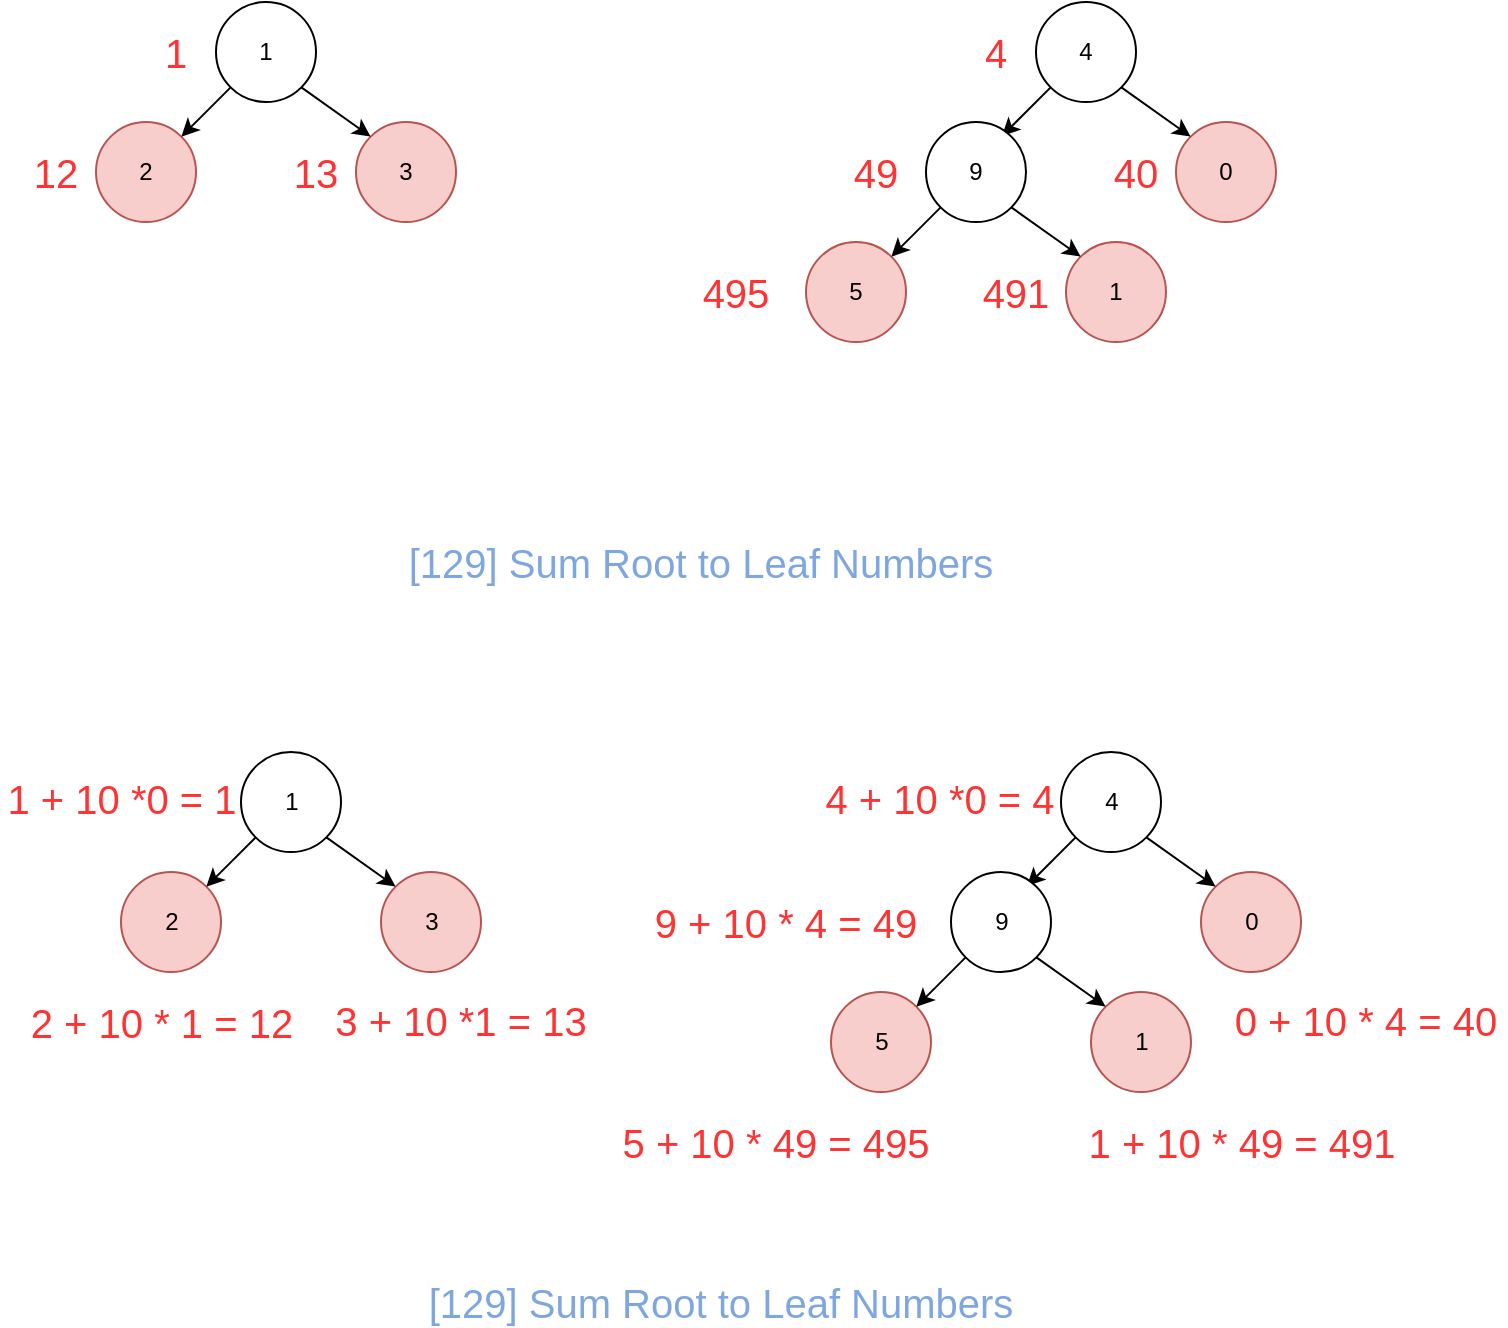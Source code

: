 <mxfile version="10.8.9" type="device"><diagram id="d_GzZniWwehPkstElGgf" name="第 1 页"><mxGraphModel dx="1398" dy="844" grid="1" gridSize="10" guides="1" tooltips="1" connect="1" arrows="1" fold="1" page="1" pageScale="1" pageWidth="827" pageHeight="1169" math="0" shadow="0"><root><mxCell id="0"/><mxCell id="1" parent="0"/><mxCell id="zgV8fV8Y9lJZvQAZbJ3W-2" value="1" style="ellipse;whiteSpace=wrap;html=1;aspect=fixed;" vertex="1" parent="1"><mxGeometry x="150" y="80" width="50" height="50" as="geometry"/></mxCell><mxCell id="zgV8fV8Y9lJZvQAZbJ3W-3" value="2" style="ellipse;whiteSpace=wrap;html=1;aspect=fixed;fillColor=#f8cecc;strokeColor=#b85450;" vertex="1" parent="1"><mxGeometry x="90" y="140" width="50" height="50" as="geometry"/></mxCell><mxCell id="zgV8fV8Y9lJZvQAZbJ3W-4" value="3" style="ellipse;whiteSpace=wrap;html=1;aspect=fixed;fillColor=#f8cecc;strokeColor=#b85450;" vertex="1" parent="1"><mxGeometry x="220" y="140" width="50" height="50" as="geometry"/></mxCell><mxCell id="zgV8fV8Y9lJZvQAZbJ3W-5" value="" style="endArrow=classic;html=1;exitX=0;exitY=1;exitDx=0;exitDy=0;entryX=1;entryY=0;entryDx=0;entryDy=0;" edge="1" parent="1" source="zgV8fV8Y9lJZvQAZbJ3W-2" target="zgV8fV8Y9lJZvQAZbJ3W-3"><mxGeometry width="50" height="50" relative="1" as="geometry"><mxPoint x="90" y="260" as="sourcePoint"/><mxPoint x="140" y="210" as="targetPoint"/></mxGeometry></mxCell><mxCell id="zgV8fV8Y9lJZvQAZbJ3W-7" value="" style="endArrow=classic;html=1;exitX=1;exitY=1;exitDx=0;exitDy=0;entryX=0;entryY=0;entryDx=0;entryDy=0;" edge="1" parent="1" source="zgV8fV8Y9lJZvQAZbJ3W-2" target="zgV8fV8Y9lJZvQAZbJ3W-4"><mxGeometry width="50" height="50" relative="1" as="geometry"><mxPoint x="167" y="133" as="sourcePoint"/><mxPoint x="143" y="157" as="targetPoint"/></mxGeometry></mxCell><mxCell id="zgV8fV8Y9lJZvQAZbJ3W-8" value="4" style="ellipse;whiteSpace=wrap;html=1;aspect=fixed;" vertex="1" parent="1"><mxGeometry x="560" y="80" width="50" height="50" as="geometry"/></mxCell><mxCell id="zgV8fV8Y9lJZvQAZbJ3W-10" value="0" style="ellipse;whiteSpace=wrap;html=1;aspect=fixed;fillColor=#f8cecc;strokeColor=#b85450;" vertex="1" parent="1"><mxGeometry x="630" y="140" width="50" height="50" as="geometry"/></mxCell><mxCell id="zgV8fV8Y9lJZvQAZbJ3W-11" value="" style="endArrow=classic;html=1;exitX=0;exitY=1;exitDx=0;exitDy=0;entryX=1;entryY=0;entryDx=0;entryDy=0;" edge="1" parent="1" source="zgV8fV8Y9lJZvQAZbJ3W-8"><mxGeometry width="50" height="50" relative="1" as="geometry"><mxPoint x="500" y="260" as="sourcePoint"/><mxPoint x="543" y="147" as="targetPoint"/></mxGeometry></mxCell><mxCell id="zgV8fV8Y9lJZvQAZbJ3W-12" value="" style="endArrow=classic;html=1;exitX=1;exitY=1;exitDx=0;exitDy=0;entryX=0;entryY=0;entryDx=0;entryDy=0;" edge="1" parent="1" source="zgV8fV8Y9lJZvQAZbJ3W-8" target="zgV8fV8Y9lJZvQAZbJ3W-10"><mxGeometry width="50" height="50" relative="1" as="geometry"><mxPoint x="577" y="133" as="sourcePoint"/><mxPoint x="553" y="157" as="targetPoint"/></mxGeometry></mxCell><mxCell id="zgV8fV8Y9lJZvQAZbJ3W-13" value="9" style="ellipse;whiteSpace=wrap;html=1;aspect=fixed;" vertex="1" parent="1"><mxGeometry x="505" y="140" width="50" height="50" as="geometry"/></mxCell><mxCell id="zgV8fV8Y9lJZvQAZbJ3W-14" value="5" style="ellipse;whiteSpace=wrap;html=1;aspect=fixed;fillColor=#f8cecc;strokeColor=#b85450;" vertex="1" parent="1"><mxGeometry x="445" y="200" width="50" height="50" as="geometry"/></mxCell><mxCell id="zgV8fV8Y9lJZvQAZbJ3W-15" value="1" style="ellipse;whiteSpace=wrap;html=1;aspect=fixed;fillColor=#f8cecc;strokeColor=#b85450;" vertex="1" parent="1"><mxGeometry x="575" y="200" width="50" height="50" as="geometry"/></mxCell><mxCell id="zgV8fV8Y9lJZvQAZbJ3W-16" value="" style="endArrow=classic;html=1;exitX=0;exitY=1;exitDx=0;exitDy=0;entryX=1;entryY=0;entryDx=0;entryDy=0;" edge="1" parent="1" source="zgV8fV8Y9lJZvQAZbJ3W-13" target="zgV8fV8Y9lJZvQAZbJ3W-14"><mxGeometry width="50" height="50" relative="1" as="geometry"><mxPoint x="445" y="320" as="sourcePoint"/><mxPoint x="495" y="270" as="targetPoint"/></mxGeometry></mxCell><mxCell id="zgV8fV8Y9lJZvQAZbJ3W-17" value="" style="endArrow=classic;html=1;exitX=1;exitY=1;exitDx=0;exitDy=0;entryX=0;entryY=0;entryDx=0;entryDy=0;" edge="1" parent="1" source="zgV8fV8Y9lJZvQAZbJ3W-13" target="zgV8fV8Y9lJZvQAZbJ3W-15"><mxGeometry width="50" height="50" relative="1" as="geometry"><mxPoint x="522" y="193" as="sourcePoint"/><mxPoint x="498" y="217" as="targetPoint"/></mxGeometry></mxCell><mxCell id="zgV8fV8Y9lJZvQAZbJ3W-18" value="1" style="text;html=1;strokeColor=none;fillColor=none;align=center;verticalAlign=middle;whiteSpace=wrap;rounded=0;fontColor=#FF3333;fontSize=20;" vertex="1" parent="1"><mxGeometry x="110" y="95" width="40" height="20" as="geometry"/></mxCell><mxCell id="zgV8fV8Y9lJZvQAZbJ3W-19" value="12" style="text;html=1;strokeColor=none;fillColor=none;align=center;verticalAlign=middle;whiteSpace=wrap;rounded=0;fontColor=#FF3333;fontSize=20;" vertex="1" parent="1"><mxGeometry x="50" y="155" width="40" height="20" as="geometry"/></mxCell><mxCell id="zgV8fV8Y9lJZvQAZbJ3W-20" value="13" style="text;html=1;strokeColor=none;fillColor=none;align=center;verticalAlign=middle;whiteSpace=wrap;rounded=0;fontColor=#FF3333;fontSize=20;" vertex="1" parent="1"><mxGeometry x="180" y="155" width="40" height="20" as="geometry"/></mxCell><mxCell id="zgV8fV8Y9lJZvQAZbJ3W-21" value="4" style="text;html=1;strokeColor=none;fillColor=none;align=center;verticalAlign=middle;whiteSpace=wrap;rounded=0;fontColor=#FF3333;fontSize=20;" vertex="1" parent="1"><mxGeometry x="520" y="95" width="40" height="20" as="geometry"/></mxCell><mxCell id="zgV8fV8Y9lJZvQAZbJ3W-22" value="49" style="text;html=1;strokeColor=none;fillColor=none;align=center;verticalAlign=middle;whiteSpace=wrap;rounded=0;fontColor=#FF3333;fontSize=20;" vertex="1" parent="1"><mxGeometry x="460" y="155" width="40" height="20" as="geometry"/></mxCell><mxCell id="zgV8fV8Y9lJZvQAZbJ3W-23" value="40" style="text;html=1;strokeColor=none;fillColor=none;align=center;verticalAlign=middle;whiteSpace=wrap;rounded=0;fontColor=#FF3333;fontSize=20;" vertex="1" parent="1"><mxGeometry x="590" y="155" width="40" height="20" as="geometry"/></mxCell><mxCell id="zgV8fV8Y9lJZvQAZbJ3W-24" value="495" style="text;html=1;strokeColor=none;fillColor=none;align=center;verticalAlign=middle;whiteSpace=wrap;rounded=0;fontColor=#FF3333;fontSize=20;" vertex="1" parent="1"><mxGeometry x="390" y="215" width="40" height="20" as="geometry"/></mxCell><mxCell id="zgV8fV8Y9lJZvQAZbJ3W-25" value="491" style="text;html=1;strokeColor=none;fillColor=none;align=center;verticalAlign=middle;whiteSpace=wrap;rounded=0;fontColor=#FF3333;fontSize=20;" vertex="1" parent="1"><mxGeometry x="530" y="215" width="40" height="20" as="geometry"/></mxCell><mxCell id="zgV8fV8Y9lJZvQAZbJ3W-26" value="1" style="ellipse;whiteSpace=wrap;html=1;aspect=fixed;" vertex="1" parent="1"><mxGeometry x="162.5" y="455" width="50" height="50" as="geometry"/></mxCell><mxCell id="zgV8fV8Y9lJZvQAZbJ3W-27" value="2" style="ellipse;whiteSpace=wrap;html=1;aspect=fixed;fillColor=#f8cecc;strokeColor=#b85450;" vertex="1" parent="1"><mxGeometry x="102.5" y="515" width="50" height="50" as="geometry"/></mxCell><mxCell id="zgV8fV8Y9lJZvQAZbJ3W-28" value="3" style="ellipse;whiteSpace=wrap;html=1;aspect=fixed;fillColor=#f8cecc;strokeColor=#b85450;" vertex="1" parent="1"><mxGeometry x="232.5" y="515" width="50" height="50" as="geometry"/></mxCell><mxCell id="zgV8fV8Y9lJZvQAZbJ3W-29" value="" style="endArrow=classic;html=1;exitX=0;exitY=1;exitDx=0;exitDy=0;entryX=1;entryY=0;entryDx=0;entryDy=0;" edge="1" parent="1" source="zgV8fV8Y9lJZvQAZbJ3W-26" target="zgV8fV8Y9lJZvQAZbJ3W-27"><mxGeometry width="50" height="50" relative="1" as="geometry"><mxPoint x="102.5" y="635" as="sourcePoint"/><mxPoint x="152.5" y="585" as="targetPoint"/></mxGeometry></mxCell><mxCell id="zgV8fV8Y9lJZvQAZbJ3W-30" value="" style="endArrow=classic;html=1;exitX=1;exitY=1;exitDx=0;exitDy=0;entryX=0;entryY=0;entryDx=0;entryDy=0;" edge="1" parent="1" source="zgV8fV8Y9lJZvQAZbJ3W-26" target="zgV8fV8Y9lJZvQAZbJ3W-28"><mxGeometry width="50" height="50" relative="1" as="geometry"><mxPoint x="179.5" y="508" as="sourcePoint"/><mxPoint x="155.5" y="532" as="targetPoint"/></mxGeometry></mxCell><mxCell id="zgV8fV8Y9lJZvQAZbJ3W-31" value="4" style="ellipse;whiteSpace=wrap;html=1;aspect=fixed;" vertex="1" parent="1"><mxGeometry x="572.5" y="455" width="50" height="50" as="geometry"/></mxCell><mxCell id="zgV8fV8Y9lJZvQAZbJ3W-32" value="0" style="ellipse;whiteSpace=wrap;html=1;aspect=fixed;fillColor=#f8cecc;strokeColor=#b85450;" vertex="1" parent="1"><mxGeometry x="642.5" y="515" width="50" height="50" as="geometry"/></mxCell><mxCell id="zgV8fV8Y9lJZvQAZbJ3W-33" value="" style="endArrow=classic;html=1;exitX=0;exitY=1;exitDx=0;exitDy=0;entryX=1;entryY=0;entryDx=0;entryDy=0;" edge="1" parent="1" source="zgV8fV8Y9lJZvQAZbJ3W-31"><mxGeometry width="50" height="50" relative="1" as="geometry"><mxPoint x="512.5" y="635" as="sourcePoint"/><mxPoint x="555.5" y="522" as="targetPoint"/></mxGeometry></mxCell><mxCell id="zgV8fV8Y9lJZvQAZbJ3W-34" value="" style="endArrow=classic;html=1;exitX=1;exitY=1;exitDx=0;exitDy=0;entryX=0;entryY=0;entryDx=0;entryDy=0;" edge="1" parent="1" source="zgV8fV8Y9lJZvQAZbJ3W-31" target="zgV8fV8Y9lJZvQAZbJ3W-32"><mxGeometry width="50" height="50" relative="1" as="geometry"><mxPoint x="589.5" y="508" as="sourcePoint"/><mxPoint x="565.5" y="532" as="targetPoint"/></mxGeometry></mxCell><mxCell id="zgV8fV8Y9lJZvQAZbJ3W-35" value="9" style="ellipse;whiteSpace=wrap;html=1;aspect=fixed;" vertex="1" parent="1"><mxGeometry x="517.5" y="515" width="50" height="50" as="geometry"/></mxCell><mxCell id="zgV8fV8Y9lJZvQAZbJ3W-36" value="5" style="ellipse;whiteSpace=wrap;html=1;aspect=fixed;fillColor=#f8cecc;strokeColor=#b85450;" vertex="1" parent="1"><mxGeometry x="457.5" y="575" width="50" height="50" as="geometry"/></mxCell><mxCell id="zgV8fV8Y9lJZvQAZbJ3W-37" value="1" style="ellipse;whiteSpace=wrap;html=1;aspect=fixed;fillColor=#f8cecc;strokeColor=#b85450;" vertex="1" parent="1"><mxGeometry x="587.5" y="575" width="50" height="50" as="geometry"/></mxCell><mxCell id="zgV8fV8Y9lJZvQAZbJ3W-38" value="" style="endArrow=classic;html=1;exitX=0;exitY=1;exitDx=0;exitDy=0;entryX=1;entryY=0;entryDx=0;entryDy=0;" edge="1" parent="1" source="zgV8fV8Y9lJZvQAZbJ3W-35" target="zgV8fV8Y9lJZvQAZbJ3W-36"><mxGeometry width="50" height="50" relative="1" as="geometry"><mxPoint x="457.5" y="695" as="sourcePoint"/><mxPoint x="507.5" y="645" as="targetPoint"/></mxGeometry></mxCell><mxCell id="zgV8fV8Y9lJZvQAZbJ3W-39" value="" style="endArrow=classic;html=1;exitX=1;exitY=1;exitDx=0;exitDy=0;entryX=0;entryY=0;entryDx=0;entryDy=0;" edge="1" parent="1" source="zgV8fV8Y9lJZvQAZbJ3W-35" target="zgV8fV8Y9lJZvQAZbJ3W-37"><mxGeometry width="50" height="50" relative="1" as="geometry"><mxPoint x="534.5" y="568" as="sourcePoint"/><mxPoint x="510.5" y="592" as="targetPoint"/></mxGeometry></mxCell><mxCell id="zgV8fV8Y9lJZvQAZbJ3W-41" value="2 + 10 * 1 = 12" style="text;html=1;strokeColor=none;fillColor=none;align=center;verticalAlign=middle;whiteSpace=wrap;rounded=0;fontColor=#FF3333;fontSize=20;" vertex="1" parent="1"><mxGeometry x="52.5" y="572.5" width="140" height="35" as="geometry"/></mxCell><mxCell id="zgV8fV8Y9lJZvQAZbJ3W-42" value="3 + 10 *1 = 13" style="text;html=1;strokeColor=none;fillColor=none;align=center;verticalAlign=middle;whiteSpace=wrap;rounded=0;fontColor=#FF3333;fontSize=20;" vertex="1" parent="1"><mxGeometry x="205" y="578" width="135" height="22" as="geometry"/></mxCell><mxCell id="zgV8fV8Y9lJZvQAZbJ3W-48" value="1 + 10 *0 = 1" style="text;html=1;strokeColor=none;fillColor=none;align=center;verticalAlign=middle;whiteSpace=wrap;rounded=0;fontColor=#FF3333;fontSize=20;" vertex="1" parent="1"><mxGeometry x="42.5" y="465" width="120" height="25" as="geometry"/></mxCell><mxCell id="zgV8fV8Y9lJZvQAZbJ3W-49" value="4 + 10 *0 = 4" style="text;html=1;strokeColor=none;fillColor=none;align=center;verticalAlign=middle;whiteSpace=wrap;rounded=0;fontColor=#FF3333;fontSize=20;" vertex="1" parent="1"><mxGeometry x="453" y="465" width="118" height="25" as="geometry"/></mxCell><mxCell id="zgV8fV8Y9lJZvQAZbJ3W-50" value="9 + 10 * 4 = 49" style="text;html=1;strokeColor=none;fillColor=none;align=center;verticalAlign=middle;whiteSpace=wrap;rounded=0;fontColor=#FF3333;fontSize=20;" vertex="1" parent="1"><mxGeometry x="365" y="522.5" width="140" height="35" as="geometry"/></mxCell><mxCell id="zgV8fV8Y9lJZvQAZbJ3W-53" value="0 + 10 * 4 = 40" style="text;html=1;strokeColor=none;fillColor=none;align=center;verticalAlign=middle;whiteSpace=wrap;rounded=0;fontColor=#FF3333;fontSize=20;" vertex="1" parent="1"><mxGeometry x="655" y="571.5" width="140" height="35" as="geometry"/></mxCell><mxCell id="zgV8fV8Y9lJZvQAZbJ3W-54" value="5 + 10 * 49 = 495" style="text;html=1;strokeColor=none;fillColor=none;align=center;verticalAlign=middle;whiteSpace=wrap;rounded=0;fontColor=#FF3333;fontSize=20;" vertex="1" parent="1"><mxGeometry x="335" y="630" width="190" height="40" as="geometry"/></mxCell><mxCell id="zgV8fV8Y9lJZvQAZbJ3W-55" value="1 + 10 * 49 = 491" style="text;html=1;strokeColor=none;fillColor=none;align=center;verticalAlign=middle;whiteSpace=wrap;rounded=0;fontColor=#FF3333;fontSize=20;" vertex="1" parent="1"><mxGeometry x="567.5" y="630" width="190" height="40" as="geometry"/></mxCell><mxCell id="zgV8fV8Y9lJZvQAZbJ3W-56" value="[129] Sum Root to Leaf Numbers" style="text;html=1;strokeColor=none;fillColor=none;align=center;verticalAlign=middle;whiteSpace=wrap;rounded=0;fontSize=20;fontColor=#7EA6E0;" vertex="1" parent="1"><mxGeometry x="225" y="350" width="335" height="20" as="geometry"/></mxCell><mxCell id="zgV8fV8Y9lJZvQAZbJ3W-57" value="[129] Sum Root to Leaf Numbers" style="text;html=1;strokeColor=none;fillColor=none;align=center;verticalAlign=middle;whiteSpace=wrap;rounded=0;fontSize=20;fontColor=#7EA6E0;" vertex="1" parent="1"><mxGeometry x="235" y="720" width="335" height="20" as="geometry"/></mxCell></root></mxGraphModel></diagram></mxfile>